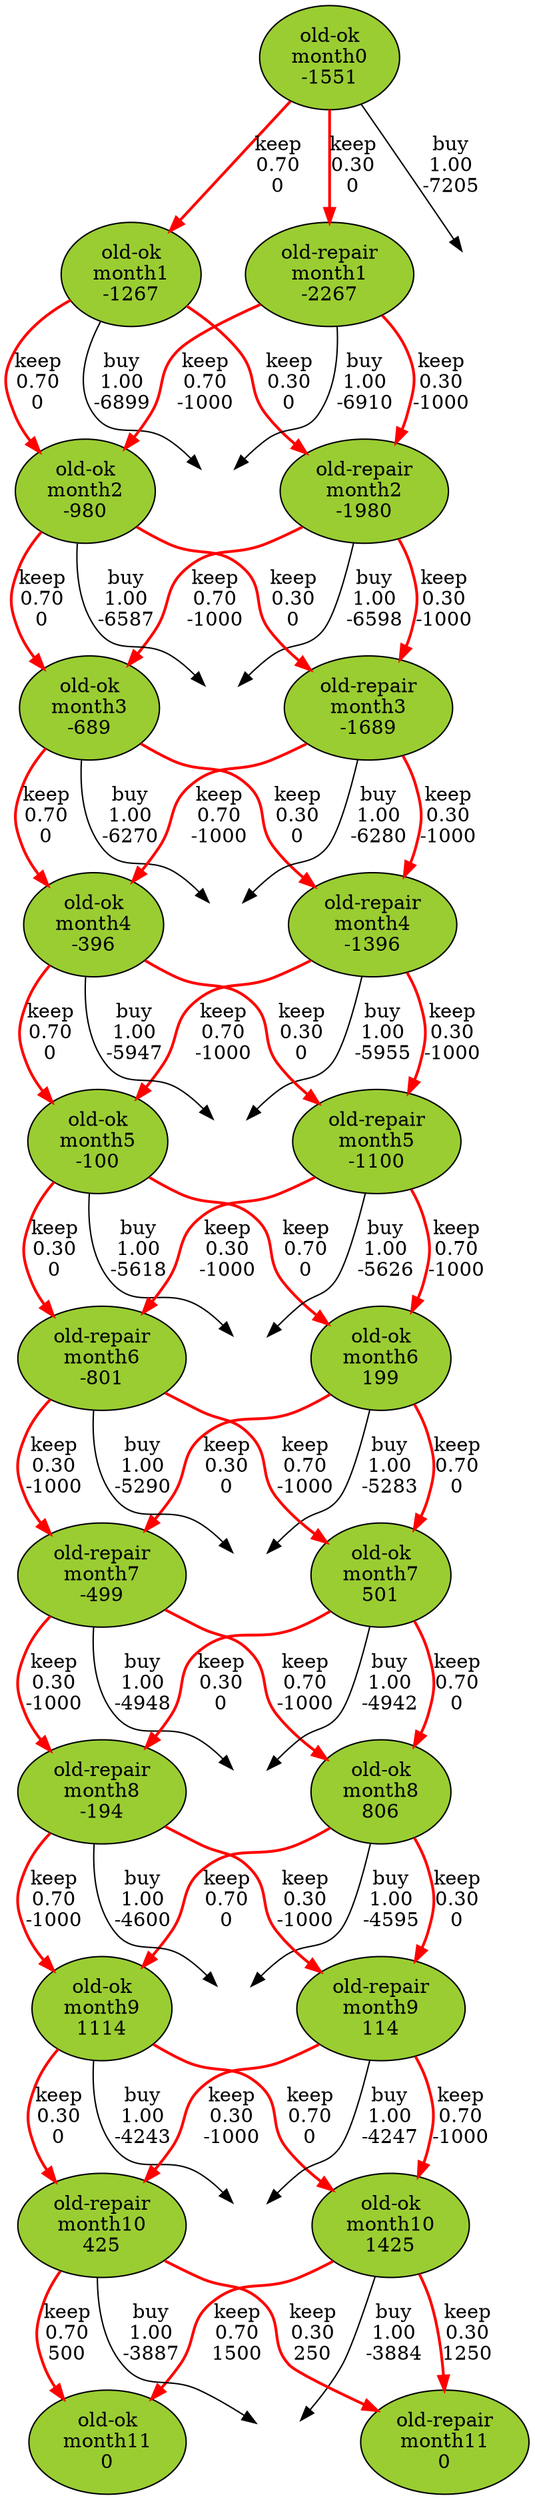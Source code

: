 digraph "Buy Car" {
  "old-repair month7" [label="old-repair\nmonth7\n-499" fillcolor=yellowgreen style=filled];
  "old-repair month2" [label="old-repair\nmonth2\n-1980" fillcolor=yellowgreen style=filled];
  "old-ok month6" [label="old-ok\nmonth6\n199" fillcolor=yellowgreen style=filled];
  "old-repair month6" [label="old-repair\nmonth6\n-801" fillcolor=yellowgreen style=filled];
  "old-ok month11" [label="old-ok\nmonth11\n0" fillcolor=yellowgreen style=filled];
  "old-ok month2" [label="old-ok\nmonth2\n-980" fillcolor=yellowgreen style=filled];
  "old-repair month4" [label="old-repair\nmonth4\n-1396" fillcolor=yellowgreen style=filled];
  "old-repair month11" [label="old-repair\nmonth11\n0" fillcolor=yellowgreen style=filled];
  "old-ok month5" [label="old-ok\nmonth5\n-100" fillcolor=yellowgreen style=filled];
  "old-repair month5" [label="old-repair\nmonth5\n-1100" fillcolor=yellowgreen style=filled];
  "old-ok month10" [label="old-ok\nmonth10\n1425" fillcolor=yellowgreen style=filled];
  "old-ok month4" [label="old-ok\nmonth4\n-396" fillcolor=yellowgreen style=filled];
  "old-repair month10" [label="old-repair\nmonth10\n425" fillcolor=yellowgreen style=filled];
  "old-ok month0" [label="old-ok\nmonth0\n-1551" fillcolor=yellowgreen style=filled];
  "old-ok month9" [label="old-ok\nmonth9\n1114" fillcolor=yellowgreen style=filled];
  "old-ok month1" [label="old-ok\nmonth1\n-1267" fillcolor=yellowgreen style=filled];
  "old-repair month9" [label="old-repair\nmonth9\n114" fillcolor=yellowgreen style=filled];
  "old-ok month3" [label="old-ok\nmonth3\n-689" fillcolor=yellowgreen style=filled];
  "old-repair month1" [label="old-repair\nmonth1\n-2267" fillcolor=yellowgreen style=filled];
  "old-repair month3" [label="old-repair\nmonth3\n-1689" fillcolor=yellowgreen style=filled];
  "old-ok month8" [label="old-ok\nmonth8\n806" fillcolor=yellowgreen style=filled];
  "old-repair month8" [label="old-repair\nmonth8\n-194" fillcolor=yellowgreen style=filled];
  "old-ok month7" [label="old-ok\nmonth7\n501" fillcolor=yellowgreen style=filled];
  "old-repair month7" -> "old-ok month8" [color=red style=bold  label = "keep\n0.70\n-1000"];
  "old-repair month7" -> "old-repair month8" [color=red style=bold  label = "keep\n0.30\n-1000"];
  "old-repair month7" -> "new month8" [ label = "buy\n1.00\n-4948"];
  "new month8" [label="a" style=invis];
  "old-repair month2" -> "old-ok month3" [color=red style=bold  label = "keep\n0.70\n-1000"];
  "old-repair month2" -> "old-repair month3" [color=red style=bold  label = "keep\n0.30\n-1000"];
  "old-repair month2" -> "new month3" [ label = "buy\n1.00\n-6598"];
  "new month3" [label="a" style=invis];
  "old-ok month6" -> "old-ok month7" [color=red style=bold  label = "keep\n0.70\n0"];
  "old-ok month6" -> "old-repair month7" [color=red style=bold  label = "keep\n0.30\n0"];
  "old-ok month6" -> "new month7" [ label = "buy\n1.00\n-5283"];
  "new month7" [label="a" style=invis];
  "old-repair month6" -> "old-ok month7" [color=red style=bold  label = "keep\n0.70\n-1000"];
  "old-repair month6" -> "old-repair month7" [color=red style=bold  label = "keep\n0.30\n-1000"];
  "old-repair month6" -> "new month7" [ label = "buy\n1.00\n-5290"];
  "new month7" [label="a" style=invis];
  { rank=max; "old-ok month11"; }
  "old-ok month2" -> "old-ok month3" [color=red style=bold  label = "keep\n0.70\n0"];
  "old-ok month2" -> "old-repair month3" [color=red style=bold  label = "keep\n0.30\n0"];
  "old-ok month2" -> "new month3" [ label = "buy\n1.00\n-6587"];
  "new month3" [label="a" style=invis];
  "old-repair month4" -> "old-ok month5" [color=red style=bold  label = "keep\n0.70\n-1000"];
  "old-repair month4" -> "old-repair month5" [color=red style=bold  label = "keep\n0.30\n-1000"];
  "old-repair month4" -> "new month5" [ label = "buy\n1.00\n-5955"];
  "new month5" [label="a" style=invis];
  { rank=max; "old-repair month11"; }
  "old-ok month5" -> "old-ok month6" [color=red style=bold  label = "keep\n0.70\n0"];
  "old-ok month5" -> "old-repair month6" [color=red style=bold  label = "keep\n0.30\n0"];
  "old-ok month5" -> "new month6" [ label = "buy\n1.00\n-5618"];
  "new month6" [label="a" style=invis];
  "old-repair month5" -> "old-ok month6" [color=red style=bold  label = "keep\n0.70\n-1000"];
  "old-repair month5" -> "old-repair month6" [color=red style=bold  label = "keep\n0.30\n-1000"];
  "old-repair month5" -> "new month6" [ label = "buy\n1.00\n-5626"];
  "new month6" [label="a" style=invis];
  "old-ok month10" -> "old-ok month11" [color=red style=bold  label = "keep\n0.70\n1500"];
  "old-ok month10" -> "old-repair month11" [color=red style=bold  label = "keep\n0.30\n1250"];
  "old-ok month10" -> "new month11" [ label = "buy\n1.00\n-3884"];
  "new month11" [label="a" style=invis];
  "old-ok month4" -> "old-ok month5" [color=red style=bold  label = "keep\n0.70\n0"];
  "old-ok month4" -> "old-repair month5" [color=red style=bold  label = "keep\n0.30\n0"];
  "old-ok month4" -> "new month5" [ label = "buy\n1.00\n-5947"];
  "new month5" [label="a" style=invis];
  "old-repair month10" -> "old-ok month11" [color=red style=bold  label = "keep\n0.70\n500"];
  "old-repair month10" -> "old-repair month11" [color=red style=bold  label = "keep\n0.30\n250"];
  "old-repair month10" -> "new month11" [ label = "buy\n1.00\n-3887"];
  "new month11" [label="a" style=invis];
  "old-ok month0" -> "old-ok month1" [color=red style=bold  label = "keep\n0.70\n0"];
  "old-ok month0" -> "old-repair month1" [color=red style=bold  label = "keep\n0.30\n0"];
  "old-ok month0" -> "new month1" [ label = "buy\n1.00\n-7205"];
  "new month1" [label="a" style=invis];
  "old-ok month9" -> "old-ok month10" [color=red style=bold  label = "keep\n0.70\n0"];
  "old-ok month9" -> "old-repair month10" [color=red style=bold  label = "keep\n0.30\n0"];
  "old-ok month9" -> "new month10" [ label = "buy\n1.00\n-4243"];
  "new month10" [label="a" style=invis];
  "old-ok month1" -> "old-ok month2" [color=red style=bold  label = "keep\n0.70\n0"];
  "old-ok month1" -> "old-repair month2" [color=red style=bold  label = "keep\n0.30\n0"];
  "old-ok month1" -> "new month2" [ label = "buy\n1.00\n-6899"];
  "new month2" [label="a" style=invis];
  "old-repair month9" -> "old-ok month10" [color=red style=bold  label = "keep\n0.70\n-1000"];
  "old-repair month9" -> "old-repair month10" [color=red style=bold  label = "keep\n0.30\n-1000"];
  "old-repair month9" -> "new month10" [ label = "buy\n1.00\n-4247"];
  "new month10" [label="a" style=invis];
  "old-ok month3" -> "old-ok month4" [color=red style=bold  label = "keep\n0.70\n0"];
  "old-ok month3" -> "old-repair month4" [color=red style=bold  label = "keep\n0.30\n0"];
  "old-ok month3" -> "new month4" [ label = "buy\n1.00\n-6270"];
  "new month4" [label="a" style=invis];
  "old-repair month1" -> "old-ok month2" [color=red style=bold  label = "keep\n0.70\n-1000"];
  "old-repair month1" -> "old-repair month2" [color=red style=bold  label = "keep\n0.30\n-1000"];
  "old-repair month1" -> "new month2" [ label = "buy\n1.00\n-6910"];
  "new month2" [label="a" style=invis];
  "old-repair month3" -> "old-ok month4" [color=red style=bold  label = "keep\n0.70\n-1000"];
  "old-repair month3" -> "old-repair month4" [color=red style=bold  label = "keep\n0.30\n-1000"];
  "old-repair month3" -> "new month4" [ label = "buy\n1.00\n-6280"];
  "new month4" [label="a" style=invis];
  "old-ok month8" -> "old-ok month9" [color=red style=bold  label = "keep\n0.70\n0"];
  "old-ok month8" -> "old-repair month9" [color=red style=bold  label = "keep\n0.30\n0"];
  "old-ok month8" -> "new month9" [ label = "buy\n1.00\n-4595"];
  "new month9" [label="a" style=invis];
  "old-repair month8" -> "old-ok month9" [color=red style=bold  label = "keep\n0.70\n-1000"];
  "old-repair month8" -> "old-repair month9" [color=red style=bold  label = "keep\n0.30\n-1000"];
  "old-repair month8" -> "new month9" [ label = "buy\n1.00\n-4600"];
  "new month9" [label="a" style=invis];
  "old-ok month7" -> "old-ok month8" [color=red style=bold  label = "keep\n0.70\n0"];
  "old-ok month7" -> "old-repair month8" [color=red style=bold  label = "keep\n0.30\n0"];
  "old-ok month7" -> "new month8" [ label = "buy\n1.00\n-4942"];
  "new month8" [label="a" style=invis];
}
